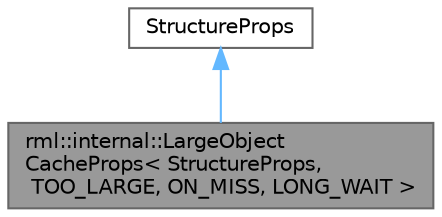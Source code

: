digraph "rml::internal::LargeObjectCacheProps&lt; StructureProps, TOO_LARGE, ON_MISS, LONG_WAIT &gt;"
{
 // LATEX_PDF_SIZE
  bgcolor="transparent";
  edge [fontname=Helvetica,fontsize=10,labelfontname=Helvetica,labelfontsize=10];
  node [fontname=Helvetica,fontsize=10,shape=box,height=0.2,width=0.4];
  Node1 [id="Node000001",label="rml::internal::LargeObject\lCacheProps\< StructureProps,\l TOO_LARGE, ON_MISS, LONG_WAIT \>",height=0.2,width=0.4,color="gray40", fillcolor="grey60", style="filled", fontcolor="black",tooltip=" "];
  Node2 -> Node1 [id="edge1_Node000001_Node000002",dir="back",color="steelblue1",style="solid",tooltip=" "];
  Node2 [id="Node000002",label="StructureProps",height=0.2,width=0.4,color="gray40", fillcolor="white", style="filled",tooltip=" "];
}
